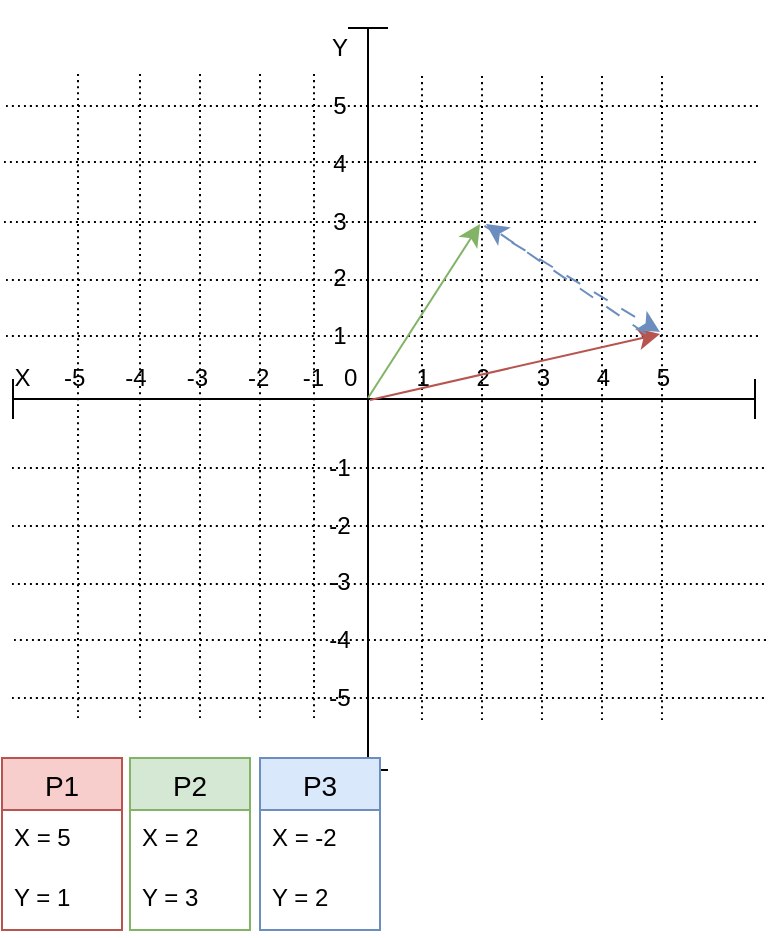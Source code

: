 <mxfile version="26.0.12">
  <diagram name="Página-1" id="EatchMePiyJvbz9W_ayy">
    <mxGraphModel dx="884" dy="963" grid="0" gridSize="10" guides="1" tooltips="1" connect="1" arrows="1" fold="1" page="0" pageScale="1" pageWidth="827" pageHeight="1169" math="0" shadow="0">
      <root>
        <mxCell id="0" />
        <mxCell id="1" parent="0" />
        <mxCell id="yFKW-6psy-tHV6xNmkek-327" value="" style="group;movable=0;resizable=0;rotatable=0;deletable=0;editable=0;locked=1;connectable=0;" vertex="1" connectable="0" parent="1">
          <mxGeometry x="-14" y="-156" width="384" height="387" as="geometry" />
        </mxCell>
        <mxCell id="yFKW-6psy-tHV6xNmkek-272" value="" style="group;movable=0;resizable=0;rotatable=0;deletable=0;editable=0;locked=1;connectable=0;" vertex="1" connectable="0" parent="yFKW-6psy-tHV6xNmkek-327">
          <mxGeometry width="376.5" height="387" as="geometry" />
        </mxCell>
        <mxCell id="yFKW-6psy-tHV6xNmkek-2" value="" style="shape=crossbar;whiteSpace=wrap;html=1;rounded=1;direction=south;movable=0;resizable=0;rotatable=0;deletable=0;editable=0;locked=1;connectable=0;" vertex="1" parent="yFKW-6psy-tHV6xNmkek-272">
          <mxGeometry x="173" y="14" width="20" height="371" as="geometry" />
        </mxCell>
        <mxCell id="yFKW-6psy-tHV6xNmkek-3" value="" style="shape=crossbar;whiteSpace=wrap;html=1;rounded=1;direction=west;movable=0;resizable=0;rotatable=0;deletable=0;editable=0;locked=1;connectable=0;" vertex="1" parent="yFKW-6psy-tHV6xNmkek-272">
          <mxGeometry x="5.5" y="189.5" width="371" height="20" as="geometry" />
        </mxCell>
        <mxCell id="yFKW-6psy-tHV6xNmkek-261" value="X&amp;nbsp; &amp;nbsp; &amp;nbsp;-5&amp;nbsp; &amp;nbsp; &amp;nbsp; -4&amp;nbsp; &amp;nbsp; &amp;nbsp; -3&amp;nbsp; &amp;nbsp; &amp;nbsp; -2&amp;nbsp; &amp;nbsp; &amp;nbsp;-1&amp;nbsp; &amp;nbsp;0" style="text;html=1;align=center;verticalAlign=middle;whiteSpace=wrap;rounded=0;movable=0;resizable=0;rotatable=0;deletable=0;editable=0;locked=1;connectable=0;" vertex="1" parent="yFKW-6psy-tHV6xNmkek-272">
          <mxGeometry y="174" width="184" height="30" as="geometry" />
        </mxCell>
        <mxCell id="yFKW-6psy-tHV6xNmkek-263" value="1&amp;nbsp; &amp;nbsp; &amp;nbsp; &amp;nbsp;2&amp;nbsp; &amp;nbsp; &amp;nbsp; &amp;nbsp;3&amp;nbsp; &amp;nbsp; &amp;nbsp; &amp;nbsp;4&amp;nbsp; &amp;nbsp; &amp;nbsp; &amp;nbsp;5&amp;nbsp; &amp;nbsp; &amp;nbsp;" style="text;html=1;align=center;verticalAlign=middle;whiteSpace=wrap;rounded=0;movable=0;resizable=0;rotatable=0;deletable=0;editable=0;locked=1;connectable=0;" vertex="1" parent="yFKW-6psy-tHV6xNmkek-272">
          <mxGeometry x="183" y="174" width="192" height="30" as="geometry" />
        </mxCell>
        <mxCell id="yFKW-6psy-tHV6xNmkek-265" value="-1&lt;div&gt;&lt;span style=&quot;background-color: transparent; color: light-dark(rgb(0, 0, 0), rgb(255, 255, 255));&quot;&gt;&lt;br&gt;&lt;/span&gt;&lt;/div&gt;&lt;div&gt;&lt;span style=&quot;background-color: transparent; color: light-dark(rgb(0, 0, 0), rgb(255, 255, 255));&quot;&gt;-2&lt;/span&gt;&lt;div&gt;&lt;span style=&quot;background-color: transparent; color: light-dark(rgb(0, 0, 0), rgb(255, 255, 255));&quot;&gt;&lt;br&gt;&lt;/span&gt;&lt;/div&gt;&lt;div&gt;&lt;span style=&quot;background-color: transparent; color: light-dark(rgb(0, 0, 0), rgb(255, 255, 255));&quot;&gt;-3&lt;/span&gt;&lt;div&gt;&lt;span style=&quot;background-color: transparent; color: light-dark(rgb(0, 0, 0), rgb(255, 255, 255));&quot;&gt;&lt;br&gt;&lt;/span&gt;&lt;/div&gt;&lt;div&gt;&lt;span style=&quot;background-color: transparent; color: light-dark(rgb(0, 0, 0), rgb(255, 255, 255));&quot;&gt;-4&lt;/span&gt;&lt;div&gt;&lt;span style=&quot;background-color: transparent; color: light-dark(rgb(0, 0, 0), rgb(255, 255, 255));&quot;&gt;&lt;br&gt;&lt;/span&gt;&lt;/div&gt;&lt;div&gt;&lt;span style=&quot;background-color: transparent; color: light-dark(rgb(0, 0, 0), rgb(255, 255, 255));&quot;&gt;-5&lt;/span&gt;&lt;/div&gt;&lt;/div&gt;&lt;/div&gt;&lt;/div&gt;" style="text;html=1;align=center;verticalAlign=middle;whiteSpace=wrap;rounded=0;rotation=90;horizontal=0;movable=0;resizable=0;rotatable=0;deletable=0;editable=0;locked=1;connectable=0;" vertex="1" parent="yFKW-6psy-tHV6xNmkek-272">
          <mxGeometry x="73" y="276" width="192" height="30" as="geometry" />
        </mxCell>
        <mxCell id="yFKW-6psy-tHV6xNmkek-267" value="&lt;div&gt;Y&lt;/div&gt;&lt;div&gt;&lt;br&gt;&lt;/div&gt;5&lt;div&gt;&lt;br&gt;&lt;/div&gt;&lt;div&gt;4&lt;/div&gt;&lt;div&gt;&lt;br&gt;&lt;/div&gt;&lt;div&gt;3&lt;/div&gt;&lt;div&gt;&lt;br&gt;&lt;/div&gt;&lt;div&gt;2&lt;/div&gt;&lt;div&gt;&lt;br&gt;&lt;/div&gt;&lt;div&gt;1&lt;/div&gt;" style="text;html=1;align=center;verticalAlign=middle;whiteSpace=wrap;rounded=0;rotation=90;horizontal=0;movable=0;resizable=0;rotatable=0;deletable=0;editable=0;locked=1;connectable=0;" vertex="1" parent="yFKW-6psy-tHV6xNmkek-272">
          <mxGeometry x="73" y="81" width="192" height="30" as="geometry" />
        </mxCell>
        <mxCell id="yFKW-6psy-tHV6xNmkek-284" value="" style="endArrow=none;html=1;rounded=0;dashed=1;dashPattern=1 2;fontSize=12;startSize=8;endSize=8;curved=1;movable=0;resizable=0;rotatable=0;deletable=0;editable=0;locked=1;connectable=0;" edge="1" parent="yFKW-6psy-tHV6xNmkek-327">
          <mxGeometry relative="1" as="geometry">
            <mxPoint x="2" y="53" as="sourcePoint" />
            <mxPoint x="380" y="53" as="targetPoint" />
          </mxGeometry>
        </mxCell>
        <mxCell id="yFKW-6psy-tHV6xNmkek-285" value="" style="resizable=0;html=1;whiteSpace=wrap;align=right;verticalAlign=bottom;movable=0;rotatable=0;deletable=0;editable=0;locked=1;connectable=0;" connectable="0" vertex="1" parent="yFKW-6psy-tHV6xNmkek-284">
          <mxGeometry x="1" relative="1" as="geometry" />
        </mxCell>
        <mxCell id="yFKW-6psy-tHV6xNmkek-288" value="" style="endArrow=none;html=1;rounded=0;dashed=1;dashPattern=1 2;fontSize=12;startSize=8;endSize=8;curved=1;movable=0;resizable=0;rotatable=0;deletable=0;editable=0;locked=1;connectable=0;" edge="1" parent="yFKW-6psy-tHV6xNmkek-327">
          <mxGeometry relative="1" as="geometry">
            <mxPoint x="1" y="81" as="sourcePoint" />
            <mxPoint x="379" y="81" as="targetPoint" />
          </mxGeometry>
        </mxCell>
        <mxCell id="yFKW-6psy-tHV6xNmkek-289" value="" style="resizable=0;html=1;whiteSpace=wrap;align=right;verticalAlign=bottom;movable=0;rotatable=0;deletable=0;editable=0;locked=1;connectable=0;" connectable="0" vertex="1" parent="yFKW-6psy-tHV6xNmkek-288">
          <mxGeometry x="1" relative="1" as="geometry" />
        </mxCell>
        <mxCell id="yFKW-6psy-tHV6xNmkek-290" value="" style="endArrow=none;html=1;rounded=0;dashed=1;dashPattern=1 2;fontSize=12;startSize=8;endSize=8;curved=1;movable=0;resizable=0;rotatable=0;deletable=0;editable=0;locked=1;connectable=0;" edge="1" parent="yFKW-6psy-tHV6xNmkek-327">
          <mxGeometry relative="1" as="geometry">
            <mxPoint x="1" y="111" as="sourcePoint" />
            <mxPoint x="379" y="111" as="targetPoint" />
          </mxGeometry>
        </mxCell>
        <mxCell id="yFKW-6psy-tHV6xNmkek-291" value="" style="resizable=0;html=1;whiteSpace=wrap;align=right;verticalAlign=bottom;movable=0;rotatable=0;deletable=0;editable=0;locked=1;connectable=0;" connectable="0" vertex="1" parent="yFKW-6psy-tHV6xNmkek-290">
          <mxGeometry x="1" relative="1" as="geometry" />
        </mxCell>
        <mxCell id="yFKW-6psy-tHV6xNmkek-292" value="" style="endArrow=none;html=1;rounded=0;dashed=1;dashPattern=1 2;fontSize=12;startSize=8;endSize=8;curved=1;movable=0;resizable=0;rotatable=0;deletable=0;editable=0;locked=1;connectable=0;" edge="1" parent="yFKW-6psy-tHV6xNmkek-327">
          <mxGeometry relative="1" as="geometry">
            <mxPoint x="2" y="140" as="sourcePoint" />
            <mxPoint x="380" y="140" as="targetPoint" />
          </mxGeometry>
        </mxCell>
        <mxCell id="yFKW-6psy-tHV6xNmkek-293" value="" style="resizable=0;html=1;whiteSpace=wrap;align=right;verticalAlign=bottom;movable=0;rotatable=0;deletable=0;editable=0;locked=1;connectable=0;" connectable="0" vertex="1" parent="yFKW-6psy-tHV6xNmkek-292">
          <mxGeometry x="1" relative="1" as="geometry" />
        </mxCell>
        <mxCell id="yFKW-6psy-tHV6xNmkek-294" value="" style="endArrow=none;html=1;rounded=0;dashed=1;dashPattern=1 2;fontSize=12;startSize=8;endSize=8;curved=1;movable=0;resizable=0;rotatable=0;deletable=0;editable=0;locked=1;connectable=0;" edge="1" parent="yFKW-6psy-tHV6xNmkek-327">
          <mxGeometry relative="1" as="geometry">
            <mxPoint x="2" y="168" as="sourcePoint" />
            <mxPoint x="380" y="168" as="targetPoint" />
          </mxGeometry>
        </mxCell>
        <mxCell id="yFKW-6psy-tHV6xNmkek-295" value="" style="resizable=0;html=1;whiteSpace=wrap;align=right;verticalAlign=bottom;movable=0;rotatable=0;deletable=0;editable=0;locked=1;connectable=0;" connectable="0" vertex="1" parent="yFKW-6psy-tHV6xNmkek-294">
          <mxGeometry x="1" relative="1" as="geometry" />
        </mxCell>
        <mxCell id="yFKW-6psy-tHV6xNmkek-296" value="" style="endArrow=none;html=1;rounded=0;dashed=1;dashPattern=1 2;fontSize=12;startSize=8;endSize=8;curved=1;movable=0;resizable=0;rotatable=0;deletable=0;editable=0;locked=1;connectable=0;" edge="1" parent="yFKW-6psy-tHV6xNmkek-327">
          <mxGeometry relative="1" as="geometry">
            <mxPoint x="5" y="234" as="sourcePoint" />
            <mxPoint x="383" y="234" as="targetPoint" />
          </mxGeometry>
        </mxCell>
        <mxCell id="yFKW-6psy-tHV6xNmkek-297" value="" style="resizable=0;html=1;whiteSpace=wrap;align=right;verticalAlign=bottom;movable=0;rotatable=0;deletable=0;editable=0;locked=1;connectable=0;" connectable="0" vertex="1" parent="yFKW-6psy-tHV6xNmkek-296">
          <mxGeometry x="1" relative="1" as="geometry" />
        </mxCell>
        <mxCell id="yFKW-6psy-tHV6xNmkek-298" value="" style="endArrow=none;html=1;rounded=0;dashed=1;dashPattern=1 2;fontSize=12;startSize=8;endSize=8;curved=1;movable=0;resizable=0;rotatable=0;deletable=0;editable=0;locked=1;connectable=0;" edge="1" parent="yFKW-6psy-tHV6xNmkek-327">
          <mxGeometry relative="1" as="geometry">
            <mxPoint x="5" y="263" as="sourcePoint" />
            <mxPoint x="383" y="263" as="targetPoint" />
          </mxGeometry>
        </mxCell>
        <mxCell id="yFKW-6psy-tHV6xNmkek-299" value="" style="resizable=0;html=1;whiteSpace=wrap;align=right;verticalAlign=bottom;movable=0;rotatable=0;deletable=0;editable=0;locked=1;connectable=0;" connectable="0" vertex="1" parent="yFKW-6psy-tHV6xNmkek-298">
          <mxGeometry x="1" relative="1" as="geometry" />
        </mxCell>
        <mxCell id="yFKW-6psy-tHV6xNmkek-300" value="" style="endArrow=none;html=1;rounded=0;dashed=1;dashPattern=1 2;fontSize=12;startSize=8;endSize=8;curved=1;movable=0;resizable=0;rotatable=0;deletable=0;editable=0;locked=1;connectable=0;" edge="1" parent="yFKW-6psy-tHV6xNmkek-327">
          <mxGeometry relative="1" as="geometry">
            <mxPoint x="5" y="292" as="sourcePoint" />
            <mxPoint x="383" y="292" as="targetPoint" />
          </mxGeometry>
        </mxCell>
        <mxCell id="yFKW-6psy-tHV6xNmkek-301" value="" style="resizable=0;html=1;whiteSpace=wrap;align=right;verticalAlign=bottom;movable=0;rotatable=0;deletable=0;editable=0;locked=1;connectable=0;" connectable="0" vertex="1" parent="yFKW-6psy-tHV6xNmkek-300">
          <mxGeometry x="1" relative="1" as="geometry" />
        </mxCell>
        <mxCell id="yFKW-6psy-tHV6xNmkek-302" value="" style="endArrow=none;html=1;rounded=0;dashed=1;dashPattern=1 2;fontSize=12;startSize=8;endSize=8;curved=1;movable=0;resizable=0;rotatable=0;deletable=0;editable=0;locked=1;connectable=0;" edge="1" parent="yFKW-6psy-tHV6xNmkek-327">
          <mxGeometry relative="1" as="geometry">
            <mxPoint x="6" y="320" as="sourcePoint" />
            <mxPoint x="384" y="320" as="targetPoint" />
          </mxGeometry>
        </mxCell>
        <mxCell id="yFKW-6psy-tHV6xNmkek-303" value="" style="resizable=0;html=1;whiteSpace=wrap;align=right;verticalAlign=bottom;movable=0;rotatable=0;deletable=0;editable=0;locked=1;connectable=0;" connectable="0" vertex="1" parent="yFKW-6psy-tHV6xNmkek-302">
          <mxGeometry x="1" relative="1" as="geometry" />
        </mxCell>
        <mxCell id="yFKW-6psy-tHV6xNmkek-304" value="" style="endArrow=none;html=1;rounded=0;dashed=1;dashPattern=1 2;fontSize=12;startSize=8;endSize=8;curved=1;movable=0;resizable=0;rotatable=0;deletable=0;editable=0;locked=1;connectable=0;" edge="1" parent="yFKW-6psy-tHV6xNmkek-327">
          <mxGeometry relative="1" as="geometry">
            <mxPoint x="5" y="349" as="sourcePoint" />
            <mxPoint x="383" y="349" as="targetPoint" />
          </mxGeometry>
        </mxCell>
        <mxCell id="yFKW-6psy-tHV6xNmkek-305" value="" style="resizable=0;html=1;whiteSpace=wrap;align=right;verticalAlign=bottom;movable=0;rotatable=0;deletable=0;editable=0;locked=1;connectable=0;" connectable="0" vertex="1" parent="yFKW-6psy-tHV6xNmkek-304">
          <mxGeometry x="1" relative="1" as="geometry" />
        </mxCell>
        <mxCell id="yFKW-6psy-tHV6xNmkek-307" value="" style="endArrow=none;html=1;rounded=0;dashed=1;dashPattern=1 2;fontSize=12;startSize=8;endSize=8;curved=1;movable=0;resizable=0;rotatable=0;deletable=0;editable=0;locked=1;connectable=0;" edge="1" parent="yFKW-6psy-tHV6xNmkek-327">
          <mxGeometry relative="1" as="geometry">
            <mxPoint x="38" y="359" as="sourcePoint" />
            <mxPoint x="38" y="35" as="targetPoint" />
          </mxGeometry>
        </mxCell>
        <mxCell id="yFKW-6psy-tHV6xNmkek-308" value="" style="resizable=0;html=1;whiteSpace=wrap;align=right;verticalAlign=bottom;movable=0;rotatable=0;deletable=0;editable=0;locked=1;connectable=0;" connectable="0" vertex="1" parent="yFKW-6psy-tHV6xNmkek-307">
          <mxGeometry x="1" relative="1" as="geometry" />
        </mxCell>
        <mxCell id="yFKW-6psy-tHV6xNmkek-309" value="" style="endArrow=none;html=1;rounded=0;dashed=1;dashPattern=1 2;fontSize=12;startSize=8;endSize=8;curved=1;movable=0;resizable=0;rotatable=0;deletable=0;editable=0;locked=1;connectable=0;" edge="1" parent="yFKW-6psy-tHV6xNmkek-327">
          <mxGeometry relative="1" as="geometry">
            <mxPoint x="69" y="359" as="sourcePoint" />
            <mxPoint x="69" y="35" as="targetPoint" />
          </mxGeometry>
        </mxCell>
        <mxCell id="yFKW-6psy-tHV6xNmkek-310" value="" style="resizable=0;html=1;whiteSpace=wrap;align=right;verticalAlign=bottom;movable=0;rotatable=0;deletable=0;editable=0;locked=1;connectable=0;" connectable="0" vertex="1" parent="yFKW-6psy-tHV6xNmkek-309">
          <mxGeometry x="1" relative="1" as="geometry" />
        </mxCell>
        <mxCell id="yFKW-6psy-tHV6xNmkek-311" value="" style="endArrow=none;html=1;rounded=0;dashed=1;dashPattern=1 2;fontSize=12;startSize=8;endSize=8;curved=1;movable=0;resizable=0;rotatable=0;deletable=0;editable=0;locked=1;connectable=0;" edge="1" parent="yFKW-6psy-tHV6xNmkek-327">
          <mxGeometry relative="1" as="geometry">
            <mxPoint x="99" y="359" as="sourcePoint" />
            <mxPoint x="99" y="35" as="targetPoint" />
          </mxGeometry>
        </mxCell>
        <mxCell id="yFKW-6psy-tHV6xNmkek-312" value="" style="resizable=0;html=1;whiteSpace=wrap;align=right;verticalAlign=bottom;movable=0;rotatable=0;deletable=0;editable=0;locked=1;connectable=0;" connectable="0" vertex="1" parent="yFKW-6psy-tHV6xNmkek-311">
          <mxGeometry x="1" relative="1" as="geometry" />
        </mxCell>
        <mxCell id="yFKW-6psy-tHV6xNmkek-313" value="" style="endArrow=none;html=1;rounded=0;dashed=1;dashPattern=1 2;fontSize=12;startSize=8;endSize=8;curved=1;movable=0;resizable=0;rotatable=0;deletable=0;editable=0;locked=1;connectable=0;" edge="1" parent="yFKW-6psy-tHV6xNmkek-327">
          <mxGeometry relative="1" as="geometry">
            <mxPoint x="129" y="359" as="sourcePoint" />
            <mxPoint x="129" y="35" as="targetPoint" />
          </mxGeometry>
        </mxCell>
        <mxCell id="yFKW-6psy-tHV6xNmkek-314" value="" style="resizable=0;html=1;whiteSpace=wrap;align=right;verticalAlign=bottom;movable=0;rotatable=0;deletable=0;editable=0;locked=1;connectable=0;" connectable="0" vertex="1" parent="yFKW-6psy-tHV6xNmkek-313">
          <mxGeometry x="1" relative="1" as="geometry" />
        </mxCell>
        <mxCell id="yFKW-6psy-tHV6xNmkek-315" value="" style="endArrow=none;html=1;rounded=0;dashed=1;dashPattern=1 2;fontSize=12;startSize=8;endSize=8;curved=1;movable=0;resizable=0;rotatable=0;deletable=0;editable=0;locked=1;connectable=0;" edge="1" parent="yFKW-6psy-tHV6xNmkek-327">
          <mxGeometry relative="1" as="geometry">
            <mxPoint x="156" y="359" as="sourcePoint" />
            <mxPoint x="156" y="35" as="targetPoint" />
          </mxGeometry>
        </mxCell>
        <mxCell id="yFKW-6psy-tHV6xNmkek-316" value="" style="resizable=0;html=1;whiteSpace=wrap;align=right;verticalAlign=bottom;movable=0;rotatable=0;deletable=0;editable=0;locked=1;connectable=0;" connectable="0" vertex="1" parent="yFKW-6psy-tHV6xNmkek-315">
          <mxGeometry x="1" relative="1" as="geometry" />
        </mxCell>
        <mxCell id="yFKW-6psy-tHV6xNmkek-317" value="" style="endArrow=none;html=1;rounded=0;dashed=1;dashPattern=1 2;fontSize=12;startSize=8;endSize=8;curved=1;movable=0;resizable=0;rotatable=0;deletable=0;editable=0;locked=1;connectable=0;" edge="1" parent="yFKW-6psy-tHV6xNmkek-327">
          <mxGeometry relative="1" as="geometry">
            <mxPoint x="210" y="360" as="sourcePoint" />
            <mxPoint x="210" y="36" as="targetPoint" />
          </mxGeometry>
        </mxCell>
        <mxCell id="yFKW-6psy-tHV6xNmkek-318" value="" style="resizable=0;html=1;whiteSpace=wrap;align=right;verticalAlign=bottom;movable=0;rotatable=0;deletable=0;editable=0;locked=1;connectable=0;" connectable="0" vertex="1" parent="yFKW-6psy-tHV6xNmkek-317">
          <mxGeometry x="1" relative="1" as="geometry" />
        </mxCell>
        <mxCell id="yFKW-6psy-tHV6xNmkek-319" value="" style="endArrow=none;html=1;rounded=0;dashed=1;dashPattern=1 2;fontSize=12;startSize=8;endSize=8;curved=1;movable=0;resizable=0;rotatable=0;deletable=0;editable=0;locked=1;connectable=0;" edge="1" parent="yFKW-6psy-tHV6xNmkek-327">
          <mxGeometry relative="1" as="geometry">
            <mxPoint x="240" y="360" as="sourcePoint" />
            <mxPoint x="240" y="36" as="targetPoint" />
          </mxGeometry>
        </mxCell>
        <mxCell id="yFKW-6psy-tHV6xNmkek-320" value="" style="resizable=0;html=1;whiteSpace=wrap;align=right;verticalAlign=bottom;movable=0;rotatable=0;deletable=0;editable=0;locked=1;connectable=0;" connectable="0" vertex="1" parent="yFKW-6psy-tHV6xNmkek-319">
          <mxGeometry x="1" relative="1" as="geometry" />
        </mxCell>
        <mxCell id="yFKW-6psy-tHV6xNmkek-321" value="" style="endArrow=none;html=1;rounded=0;dashed=1;dashPattern=1 2;fontSize=12;startSize=8;endSize=8;curved=1;movable=0;resizable=0;rotatable=0;deletable=0;editable=0;locked=1;connectable=0;" edge="1" parent="yFKW-6psy-tHV6xNmkek-327">
          <mxGeometry relative="1" as="geometry">
            <mxPoint x="270" y="360" as="sourcePoint" />
            <mxPoint x="270" y="36" as="targetPoint" />
          </mxGeometry>
        </mxCell>
        <mxCell id="yFKW-6psy-tHV6xNmkek-322" value="" style="resizable=0;html=1;whiteSpace=wrap;align=right;verticalAlign=bottom;movable=0;rotatable=0;deletable=0;editable=0;locked=1;connectable=0;" connectable="0" vertex="1" parent="yFKW-6psy-tHV6xNmkek-321">
          <mxGeometry x="1" relative="1" as="geometry" />
        </mxCell>
        <mxCell id="yFKW-6psy-tHV6xNmkek-323" value="" style="endArrow=none;html=1;rounded=0;dashed=1;dashPattern=1 2;fontSize=12;startSize=8;endSize=8;curved=1;movable=0;resizable=0;rotatable=0;deletable=0;editable=0;locked=1;connectable=0;" edge="1" parent="yFKW-6psy-tHV6xNmkek-327">
          <mxGeometry relative="1" as="geometry">
            <mxPoint x="300" y="360" as="sourcePoint" />
            <mxPoint x="300" y="36" as="targetPoint" />
          </mxGeometry>
        </mxCell>
        <mxCell id="yFKW-6psy-tHV6xNmkek-324" value="" style="resizable=0;html=1;whiteSpace=wrap;align=right;verticalAlign=bottom;movable=0;rotatable=0;deletable=0;editable=0;locked=1;connectable=0;" connectable="0" vertex="1" parent="yFKW-6psy-tHV6xNmkek-323">
          <mxGeometry x="1" relative="1" as="geometry" />
        </mxCell>
        <mxCell id="yFKW-6psy-tHV6xNmkek-325" value="" style="endArrow=none;html=1;rounded=0;dashed=1;dashPattern=1 2;fontSize=12;startSize=8;endSize=8;curved=1;movable=0;resizable=0;rotatable=0;deletable=0;editable=0;locked=1;connectable=0;" edge="1" parent="yFKW-6psy-tHV6xNmkek-327">
          <mxGeometry relative="1" as="geometry">
            <mxPoint x="330" y="360" as="sourcePoint" />
            <mxPoint x="330" y="36" as="targetPoint" />
          </mxGeometry>
        </mxCell>
        <mxCell id="yFKW-6psy-tHV6xNmkek-326" value="" style="resizable=0;html=1;whiteSpace=wrap;align=right;verticalAlign=bottom;movable=0;rotatable=0;deletable=0;editable=0;locked=1;connectable=0;" connectable="0" vertex="1" parent="yFKW-6psy-tHV6xNmkek-325">
          <mxGeometry x="1" relative="1" as="geometry" />
        </mxCell>
        <mxCell id="yFKW-6psy-tHV6xNmkek-329" value="P1" style="swimlane;fontStyle=0;childLayout=stackLayout;horizontal=1;startSize=26;horizontalStack=0;resizeParent=1;resizeParentMax=0;resizeLast=0;collapsible=1;marginBottom=0;align=center;fontSize=14;fillColor=#f8cecc;strokeColor=#b85450;" vertex="1" parent="1">
          <mxGeometry x="-14" y="223" width="60" height="86" as="geometry" />
        </mxCell>
        <mxCell id="yFKW-6psy-tHV6xNmkek-330" value="X = 5" style="text;strokeColor=none;fillColor=none;spacingLeft=4;spacingRight=4;overflow=hidden;rotatable=0;points=[[0,0.5],[1,0.5]];portConstraint=eastwest;fontSize=12;whiteSpace=wrap;html=1;" vertex="1" parent="yFKW-6psy-tHV6xNmkek-329">
          <mxGeometry y="26" width="60" height="30" as="geometry" />
        </mxCell>
        <mxCell id="yFKW-6psy-tHV6xNmkek-331" value="Y = 1" style="text;strokeColor=none;fillColor=none;spacingLeft=4;spacingRight=4;overflow=hidden;rotatable=0;points=[[0,0.5],[1,0.5]];portConstraint=eastwest;fontSize=12;whiteSpace=wrap;html=1;" vertex="1" parent="yFKW-6psy-tHV6xNmkek-329">
          <mxGeometry y="56" width="60" height="30" as="geometry" />
        </mxCell>
        <mxCell id="yFKW-6psy-tHV6xNmkek-333" value="P2" style="swimlane;fontStyle=0;childLayout=stackLayout;horizontal=1;startSize=26;horizontalStack=0;resizeParent=1;resizeParentMax=0;resizeLast=0;collapsible=1;marginBottom=0;align=center;fontSize=14;fillColor=#d5e8d4;strokeColor=#82b366;" vertex="1" parent="1">
          <mxGeometry x="50" y="223" width="60" height="86" as="geometry" />
        </mxCell>
        <mxCell id="yFKW-6psy-tHV6xNmkek-334" value="X = 2" style="text;strokeColor=none;fillColor=none;spacingLeft=4;spacingRight=4;overflow=hidden;rotatable=0;points=[[0,0.5],[1,0.5]];portConstraint=eastwest;fontSize=12;whiteSpace=wrap;html=1;" vertex="1" parent="yFKW-6psy-tHV6xNmkek-333">
          <mxGeometry y="26" width="60" height="30" as="geometry" />
        </mxCell>
        <mxCell id="yFKW-6psy-tHV6xNmkek-335" value="Y = 3" style="text;strokeColor=none;fillColor=none;spacingLeft=4;spacingRight=4;overflow=hidden;rotatable=0;points=[[0,0.5],[1,0.5]];portConstraint=eastwest;fontSize=12;whiteSpace=wrap;html=1;" vertex="1" parent="yFKW-6psy-tHV6xNmkek-333">
          <mxGeometry y="56" width="60" height="30" as="geometry" />
        </mxCell>
        <mxCell id="yFKW-6psy-tHV6xNmkek-385" value="" style="endArrow=classic;html=1;rounded=0;fontSize=12;startSize=8;endSize=8;curved=1;fillColor=#f8cecc;strokeColor=#b85450;flowAnimation=0;" edge="1" parent="1">
          <mxGeometry width="50" height="50" relative="1" as="geometry">
            <mxPoint x="170" y="44" as="sourcePoint" />
            <mxPoint x="315" y="11" as="targetPoint" />
          </mxGeometry>
        </mxCell>
        <mxCell id="yFKW-6psy-tHV6xNmkek-391" value="P3" style="swimlane;fontStyle=0;childLayout=stackLayout;horizontal=1;startSize=26;horizontalStack=0;resizeParent=1;resizeParentMax=0;resizeLast=0;collapsible=1;marginBottom=0;align=center;fontSize=14;fillColor=#dae8fc;strokeColor=#6c8ebf;" vertex="1" parent="1">
          <mxGeometry x="115" y="223" width="60" height="86" as="geometry" />
        </mxCell>
        <mxCell id="yFKW-6psy-tHV6xNmkek-392" value="X = -2" style="text;strokeColor=none;fillColor=none;spacingLeft=4;spacingRight=4;overflow=hidden;rotatable=0;points=[[0,0.5],[1,0.5]];portConstraint=eastwest;fontSize=12;whiteSpace=wrap;html=1;" vertex="1" parent="yFKW-6psy-tHV6xNmkek-391">
          <mxGeometry y="26" width="60" height="30" as="geometry" />
        </mxCell>
        <mxCell id="yFKW-6psy-tHV6xNmkek-393" value="Y = 2" style="text;strokeColor=none;fillColor=none;spacingLeft=4;spacingRight=4;overflow=hidden;rotatable=0;points=[[0,0.5],[1,0.5]];portConstraint=eastwest;fontSize=12;whiteSpace=wrap;html=1;" vertex="1" parent="yFKW-6psy-tHV6xNmkek-391">
          <mxGeometry y="56" width="60" height="30" as="geometry" />
        </mxCell>
        <mxCell id="yFKW-6psy-tHV6xNmkek-394" value="" style="endArrow=classic;html=1;rounded=0;fontSize=12;startSize=8;endSize=8;fillColor=#dae8fc;strokeColor=#6c8ebf;strokeWidth=1;flowAnimation=1;" edge="1" parent="1">
          <mxGeometry width="50" height="50" relative="1" as="geometry">
            <mxPoint x="224" y="-45" as="sourcePoint" />
            <mxPoint x="315" y="10" as="targetPoint" />
          </mxGeometry>
        </mxCell>
        <mxCell id="yFKW-6psy-tHV6xNmkek-386" value="" style="endArrow=classic;html=1;rounded=0;fontSize=12;startSize=8;endSize=8;curved=0;fillColor=#d5e8d4;strokeColor=#82b366;align=center;verticalAlign=middle;fontFamily=Helvetica;fontColor=default;labelBackgroundColor=default;shadow=0;flowAnimation=0;" edge="1" parent="1">
          <mxGeometry width="50" height="50" relative="1" as="geometry">
            <mxPoint x="169" y="43" as="sourcePoint" />
            <mxPoint x="225" y="-44" as="targetPoint" />
          </mxGeometry>
        </mxCell>
        <mxCell id="yFKW-6psy-tHV6xNmkek-411" value="" style="endArrow=classic;html=1;rounded=0;fontSize=12;startSize=8;endSize=8;fillColor=#dae8fc;strokeColor=#6c8ebf;strokeWidth=1;flowAnimation=1;" edge="1" parent="1">
          <mxGeometry width="50" height="50" relative="1" as="geometry">
            <mxPoint x="311" y="13" as="sourcePoint" />
            <mxPoint x="228" y="-44" as="targetPoint" />
          </mxGeometry>
        </mxCell>
      </root>
    </mxGraphModel>
  </diagram>
</mxfile>
